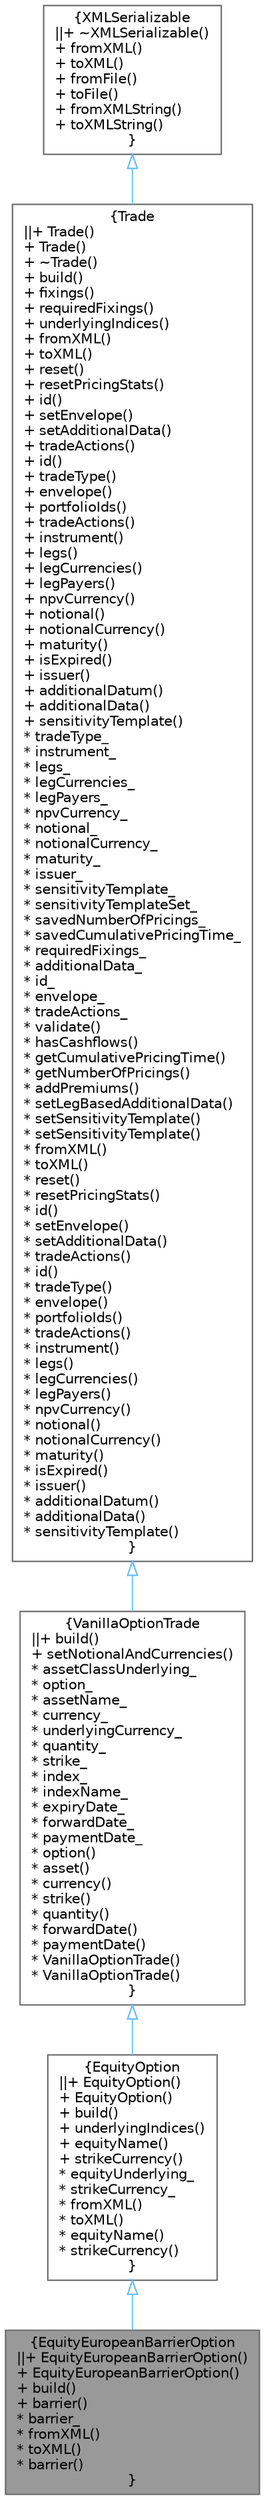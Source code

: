 digraph "EquityEuropeanBarrierOption"
{
 // INTERACTIVE_SVG=YES
 // LATEX_PDF_SIZE
  bgcolor="transparent";
  edge [fontname=Helvetica,fontsize=10,labelfontname=Helvetica,labelfontsize=10];
  node [fontname=Helvetica,fontsize=10,shape=box,height=0.2,width=0.4];
  Node1 [label="{EquityEuropeanBarrierOption\n||+ EquityEuropeanBarrierOption()\l+ EquityEuropeanBarrierOption()\l+ build()\l+ barrier()\l* barrier_\l* fromXML()\l* toXML()\l* barrier()\l}",height=0.2,width=0.4,color="gray40", fillcolor="grey60", style="filled", fontcolor="black",tooltip="Serializable EQ European Barrier Option."];
  Node2 -> Node1 [dir="back",color="steelblue1",style="solid",arrowtail="onormal"];
  Node2 [label="{EquityOption\n||+ EquityOption()\l+ EquityOption()\l+ build()\l+ underlyingIndices()\l+ equityName()\l+ strikeCurrency()\l* equityUnderlying_\l* strikeCurrency_\l* fromXML()\l* toXML()\l* equityName()\l* strikeCurrency()\l}",height=0.2,width=0.4,color="gray40", fillcolor="white", style="filled",URL="$classore_1_1data_1_1_equity_option.html",tooltip="Serializable Equity Option."];
  Node3 -> Node2 [dir="back",color="steelblue1",style="solid",arrowtail="onormal"];
  Node3 [label="{VanillaOptionTrade\n||+ build()\l+ setNotionalAndCurrencies()\l* assetClassUnderlying_\l* option_\l* assetName_\l* currency_\l* underlyingCurrency_\l* quantity_\l* strike_\l* index_\l* indexName_\l* expiryDate_\l* forwardDate_\l* paymentDate_\l* option()\l* asset()\l* currency()\l* strike()\l* quantity()\l* forwardDate()\l* paymentDate()\l* VanillaOptionTrade()\l* VanillaOptionTrade()\l}",height=0.2,width=0.4,color="gray40", fillcolor="white", style="filled",URL="$classore_1_1data_1_1_vanilla_option_trade.html",tooltip="Serializable Vanilla Option."];
  Node4 -> Node3 [dir="back",color="steelblue1",style="solid",arrowtail="onormal"];
  Node4 [label="{Trade\n||+ Trade()\l+ Trade()\l+ ~Trade()\l+ build()\l+ fixings()\l+ requiredFixings()\l+ underlyingIndices()\l+ fromXML()\l+ toXML()\l+ reset()\l+ resetPricingStats()\l+ id()\l+ setEnvelope()\l+ setAdditionalData()\l+ tradeActions()\l+ id()\l+ tradeType()\l+ envelope()\l+ portfolioIds()\l+ tradeActions()\l+ instrument()\l+ legs()\l+ legCurrencies()\l+ legPayers()\l+ npvCurrency()\l+ notional()\l+ notionalCurrency()\l+ maturity()\l+ isExpired()\l+ issuer()\l+ additionalDatum()\l+ additionalData()\l+ sensitivityTemplate()\l* tradeType_\l* instrument_\l* legs_\l* legCurrencies_\l* legPayers_\l* npvCurrency_\l* notional_\l* notionalCurrency_\l* maturity_\l* issuer_\l* sensitivityTemplate_\l* sensitivityTemplateSet_\l* savedNumberOfPricings_\l* savedCumulativePricingTime_\l* requiredFixings_\l* additionalData_\l* id_\l* envelope_\l* tradeActions_\l* validate()\l* hasCashflows()\l* getCumulativePricingTime()\l* getNumberOfPricings()\l* addPremiums()\l* setLegBasedAdditionalData()\l* setSensitivityTemplate()\l* setSensitivityTemplate()\l* fromXML()\l* toXML()\l* reset()\l* resetPricingStats()\l* id()\l* setEnvelope()\l* setAdditionalData()\l* tradeActions()\l* id()\l* tradeType()\l* envelope()\l* portfolioIds()\l* tradeActions()\l* instrument()\l* legs()\l* legCurrencies()\l* legPayers()\l* npvCurrency()\l* notional()\l* notionalCurrency()\l* maturity()\l* isExpired()\l* issuer()\l* additionalDatum()\l* additionalData()\l* sensitivityTemplate()\l}",height=0.2,width=0.4,color="gray40", fillcolor="white", style="filled",URL="$classore_1_1data_1_1_trade.html",tooltip="Trade base class."];
  Node5 -> Node4 [dir="back",color="steelblue1",style="solid",arrowtail="onormal"];
  Node5 [label="{XMLSerializable\n||+ ~XMLSerializable()\l+ fromXML()\l+ toXML()\l+ fromFile()\l+ toFile()\l+ fromXMLString()\l+ toXMLString()\l}",height=0.2,width=0.4,color="gray40", fillcolor="white", style="filled",URL="$classore_1_1data_1_1_x_m_l_serializable.html",tooltip="Base class for all serializable classes."];
}
